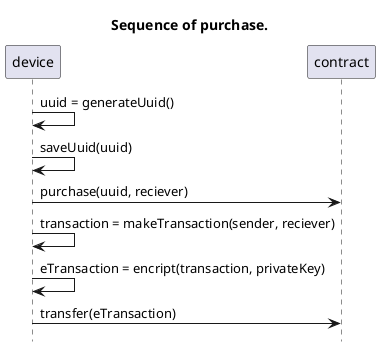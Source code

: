 @startuml privatekey_new

title Sequence of purchase.

hide footbox

participant device as user
participant contract

user -> user: uuid = generateUuid()
user -> user: saveUuid(uuid)

user -> contract: purchase(uuid, reciever)

user -> user: transaction = makeTransaction(sender, reciever)
user -> user: eTransaction = encript(transaction, privateKey)
user -> contract: transfer(eTransaction)

@enduml
